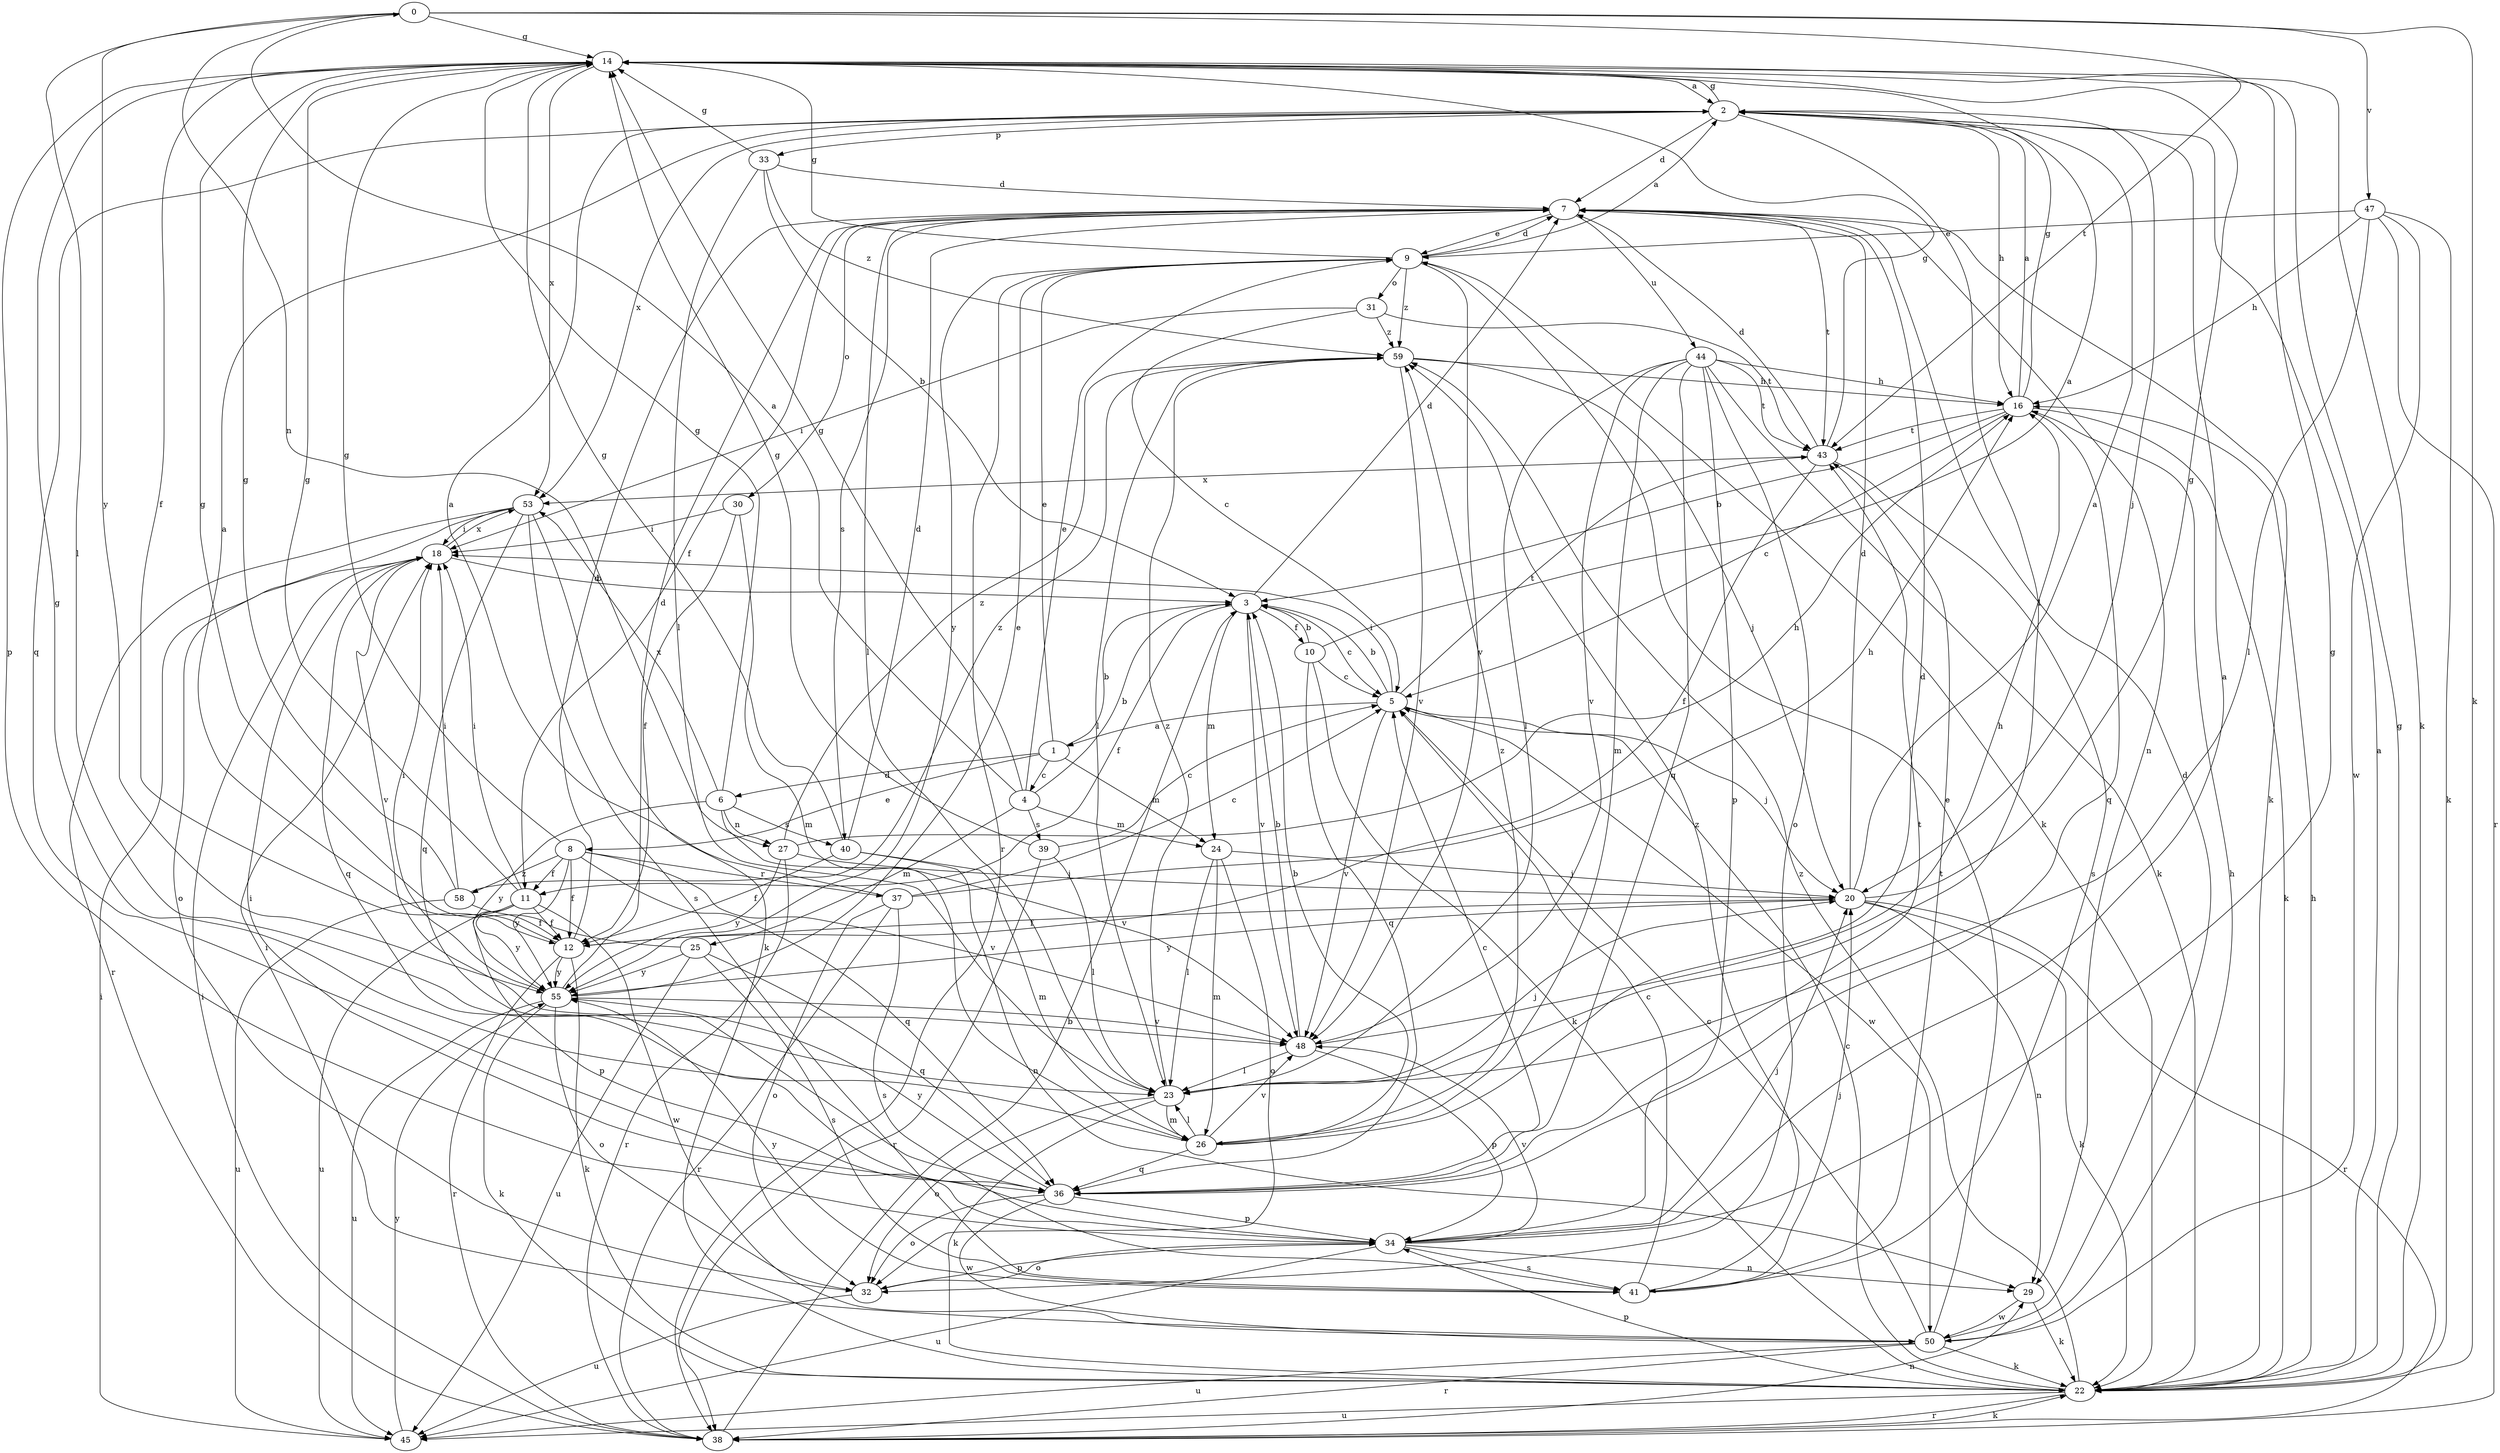 strict digraph  {
0;
1;
2;
3;
4;
5;
6;
7;
8;
9;
10;
11;
12;
14;
16;
18;
20;
22;
23;
24;
25;
26;
27;
29;
30;
31;
32;
33;
34;
36;
37;
38;
39;
40;
41;
43;
44;
45;
47;
48;
50;
53;
55;
58;
59;
0 -> 14  [label=g];
0 -> 22  [label=k];
0 -> 23  [label=l];
0 -> 27  [label=n];
0 -> 43  [label=t];
0 -> 47  [label=v];
0 -> 55  [label=y];
1 -> 3  [label=b];
1 -> 4  [label=c];
1 -> 6  [label=d];
1 -> 8  [label=e];
1 -> 9  [label=e];
1 -> 24  [label=m];
2 -> 7  [label=d];
2 -> 14  [label=g];
2 -> 16  [label=h];
2 -> 20  [label=j];
2 -> 23  [label=l];
2 -> 33  [label=p];
2 -> 36  [label=q];
2 -> 53  [label=x];
3 -> 5  [label=c];
3 -> 7  [label=d];
3 -> 10  [label=f];
3 -> 11  [label=f];
3 -> 24  [label=m];
3 -> 48  [label=v];
4 -> 0  [label=a];
4 -> 3  [label=b];
4 -> 9  [label=e];
4 -> 14  [label=g];
4 -> 24  [label=m];
4 -> 25  [label=m];
4 -> 39  [label=s];
5 -> 1  [label=a];
5 -> 3  [label=b];
5 -> 18  [label=i];
5 -> 20  [label=j];
5 -> 43  [label=t];
5 -> 48  [label=v];
5 -> 50  [label=w];
6 -> 14  [label=g];
6 -> 27  [label=n];
6 -> 40  [label=s];
6 -> 48  [label=v];
6 -> 53  [label=x];
6 -> 55  [label=y];
7 -> 9  [label=e];
7 -> 11  [label=f];
7 -> 22  [label=k];
7 -> 23  [label=l];
7 -> 29  [label=n];
7 -> 30  [label=o];
7 -> 40  [label=s];
7 -> 43  [label=t];
7 -> 44  [label=u];
8 -> 11  [label=f];
8 -> 12  [label=f];
8 -> 14  [label=g];
8 -> 36  [label=q];
8 -> 37  [label=r];
8 -> 48  [label=v];
8 -> 55  [label=y];
8 -> 58  [label=z];
9 -> 2  [label=a];
9 -> 7  [label=d];
9 -> 14  [label=g];
9 -> 22  [label=k];
9 -> 31  [label=o];
9 -> 38  [label=r];
9 -> 48  [label=v];
9 -> 55  [label=y];
9 -> 59  [label=z];
10 -> 2  [label=a];
10 -> 3  [label=b];
10 -> 5  [label=c];
10 -> 22  [label=k];
10 -> 36  [label=q];
11 -> 12  [label=f];
11 -> 14  [label=g];
11 -> 18  [label=i];
11 -> 34  [label=p];
11 -> 45  [label=u];
11 -> 50  [label=w];
11 -> 55  [label=y];
12 -> 2  [label=a];
12 -> 7  [label=d];
12 -> 22  [label=k];
12 -> 38  [label=r];
12 -> 55  [label=y];
14 -> 2  [label=a];
14 -> 12  [label=f];
14 -> 22  [label=k];
14 -> 34  [label=p];
14 -> 53  [label=x];
16 -> 2  [label=a];
16 -> 3  [label=b];
16 -> 5  [label=c];
16 -> 14  [label=g];
16 -> 22  [label=k];
16 -> 36  [label=q];
16 -> 43  [label=t];
18 -> 3  [label=b];
18 -> 36  [label=q];
18 -> 48  [label=v];
18 -> 53  [label=x];
20 -> 2  [label=a];
20 -> 7  [label=d];
20 -> 12  [label=f];
20 -> 14  [label=g];
20 -> 22  [label=k];
20 -> 29  [label=n];
20 -> 38  [label=r];
20 -> 55  [label=y];
22 -> 2  [label=a];
22 -> 5  [label=c];
22 -> 14  [label=g];
22 -> 16  [label=h];
22 -> 34  [label=p];
22 -> 38  [label=r];
22 -> 45  [label=u];
22 -> 59  [label=z];
23 -> 20  [label=j];
23 -> 22  [label=k];
23 -> 26  [label=m];
23 -> 32  [label=o];
23 -> 59  [label=z];
24 -> 20  [label=j];
24 -> 23  [label=l];
24 -> 26  [label=m];
24 -> 32  [label=o];
25 -> 14  [label=g];
25 -> 36  [label=q];
25 -> 41  [label=s];
25 -> 45  [label=u];
25 -> 55  [label=y];
26 -> 3  [label=b];
26 -> 7  [label=d];
26 -> 14  [label=g];
26 -> 23  [label=l];
26 -> 36  [label=q];
26 -> 48  [label=v];
26 -> 59  [label=z];
27 -> 16  [label=h];
27 -> 20  [label=j];
27 -> 38  [label=r];
27 -> 55  [label=y];
27 -> 59  [label=z];
29 -> 22  [label=k];
29 -> 50  [label=w];
30 -> 12  [label=f];
30 -> 18  [label=i];
30 -> 26  [label=m];
31 -> 5  [label=c];
31 -> 18  [label=i];
31 -> 43  [label=t];
31 -> 59  [label=z];
32 -> 34  [label=p];
32 -> 45  [label=u];
33 -> 3  [label=b];
33 -> 7  [label=d];
33 -> 14  [label=g];
33 -> 23  [label=l];
33 -> 59  [label=z];
34 -> 2  [label=a];
34 -> 14  [label=g];
34 -> 18  [label=i];
34 -> 20  [label=j];
34 -> 29  [label=n];
34 -> 32  [label=o];
34 -> 41  [label=s];
34 -> 45  [label=u];
34 -> 48  [label=v];
36 -> 5  [label=c];
36 -> 32  [label=o];
36 -> 34  [label=p];
36 -> 43  [label=t];
36 -> 50  [label=w];
36 -> 55  [label=y];
37 -> 2  [label=a];
37 -> 5  [label=c];
37 -> 16  [label=h];
37 -> 32  [label=o];
37 -> 38  [label=r];
37 -> 41  [label=s];
38 -> 3  [label=b];
38 -> 18  [label=i];
38 -> 22  [label=k];
38 -> 29  [label=n];
39 -> 5  [label=c];
39 -> 14  [label=g];
39 -> 23  [label=l];
39 -> 38  [label=r];
40 -> 7  [label=d];
40 -> 12  [label=f];
40 -> 14  [label=g];
40 -> 26  [label=m];
40 -> 29  [label=n];
41 -> 5  [label=c];
41 -> 20  [label=j];
41 -> 43  [label=t];
41 -> 55  [label=y];
41 -> 59  [label=z];
43 -> 7  [label=d];
43 -> 12  [label=f];
43 -> 14  [label=g];
43 -> 41  [label=s];
43 -> 53  [label=x];
44 -> 16  [label=h];
44 -> 22  [label=k];
44 -> 23  [label=l];
44 -> 26  [label=m];
44 -> 32  [label=o];
44 -> 34  [label=p];
44 -> 36  [label=q];
44 -> 43  [label=t];
44 -> 48  [label=v];
45 -> 18  [label=i];
45 -> 55  [label=y];
47 -> 9  [label=e];
47 -> 16  [label=h];
47 -> 22  [label=k];
47 -> 23  [label=l];
47 -> 38  [label=r];
47 -> 50  [label=w];
48 -> 3  [label=b];
48 -> 16  [label=h];
48 -> 23  [label=l];
48 -> 34  [label=p];
50 -> 5  [label=c];
50 -> 7  [label=d];
50 -> 9  [label=e];
50 -> 16  [label=h];
50 -> 18  [label=i];
50 -> 22  [label=k];
50 -> 38  [label=r];
50 -> 45  [label=u];
53 -> 18  [label=i];
53 -> 22  [label=k];
53 -> 32  [label=o];
53 -> 36  [label=q];
53 -> 38  [label=r];
53 -> 41  [label=s];
55 -> 7  [label=d];
55 -> 9  [label=e];
55 -> 18  [label=i];
55 -> 22  [label=k];
55 -> 32  [label=o];
55 -> 45  [label=u];
55 -> 48  [label=v];
58 -> 12  [label=f];
58 -> 14  [label=g];
58 -> 18  [label=i];
58 -> 45  [label=u];
58 -> 59  [label=z];
59 -> 16  [label=h];
59 -> 20  [label=j];
59 -> 23  [label=l];
59 -> 48  [label=v];
}
